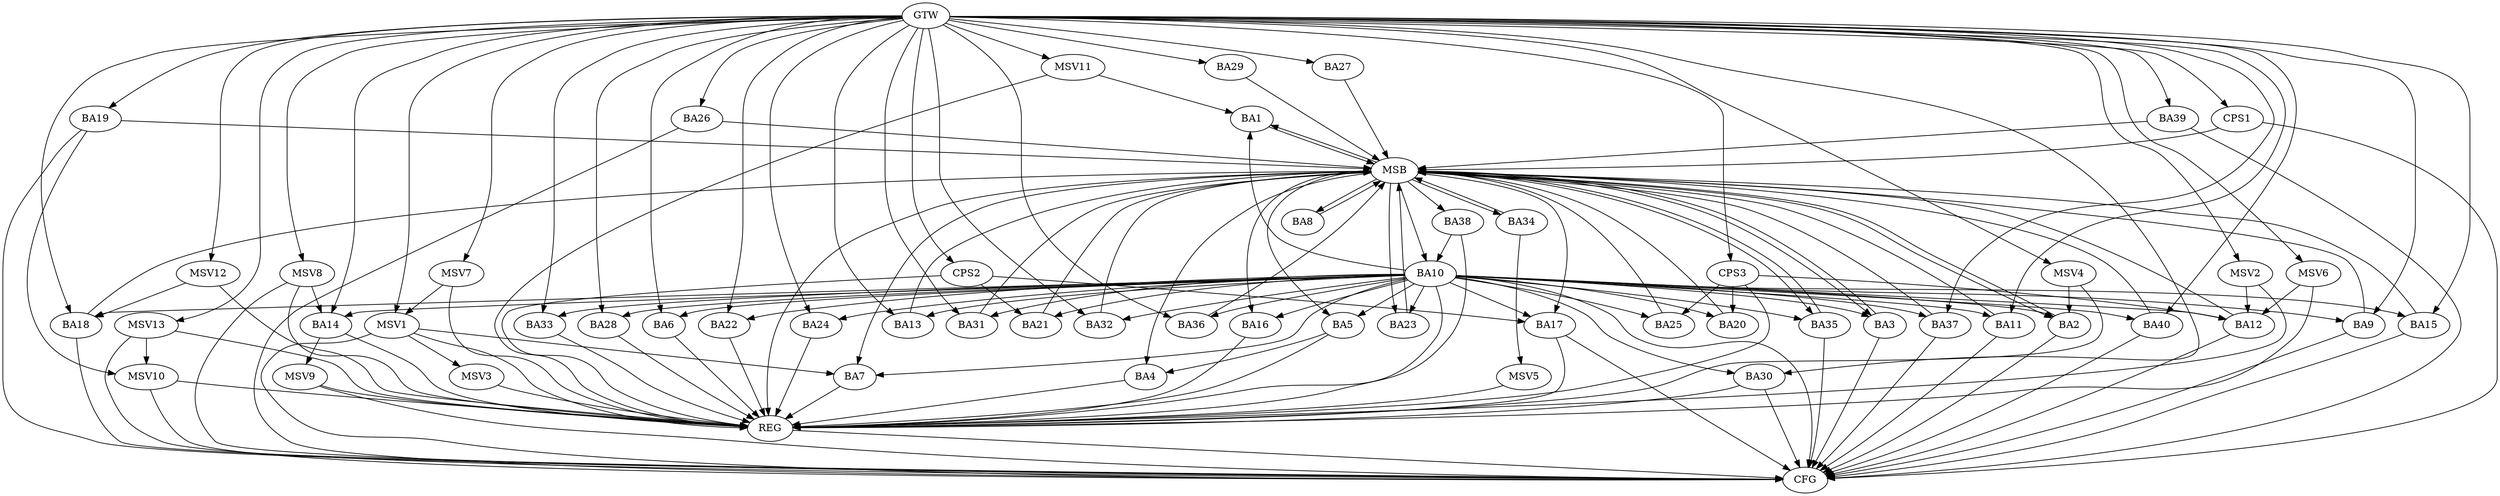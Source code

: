 strict digraph G {
  BA1 [ label="BA1" ];
  BA2 [ label="BA2" ];
  BA3 [ label="BA3" ];
  BA4 [ label="BA4" ];
  BA5 [ label="BA5" ];
  BA6 [ label="BA6" ];
  BA7 [ label="BA7" ];
  BA8 [ label="BA8" ];
  BA9 [ label="BA9" ];
  BA10 [ label="BA10" ];
  BA11 [ label="BA11" ];
  BA12 [ label="BA12" ];
  BA13 [ label="BA13" ];
  BA14 [ label="BA14" ];
  BA15 [ label="BA15" ];
  BA16 [ label="BA16" ];
  BA17 [ label="BA17" ];
  BA18 [ label="BA18" ];
  BA19 [ label="BA19" ];
  BA20 [ label="BA20" ];
  BA21 [ label="BA21" ];
  BA22 [ label="BA22" ];
  BA23 [ label="BA23" ];
  BA24 [ label="BA24" ];
  BA25 [ label="BA25" ];
  BA26 [ label="BA26" ];
  BA27 [ label="BA27" ];
  BA28 [ label="BA28" ];
  BA29 [ label="BA29" ];
  BA30 [ label="BA30" ];
  BA31 [ label="BA31" ];
  BA32 [ label="BA32" ];
  BA33 [ label="BA33" ];
  BA34 [ label="BA34" ];
  BA35 [ label="BA35" ];
  BA36 [ label="BA36" ];
  BA37 [ label="BA37" ];
  BA38 [ label="BA38" ];
  BA39 [ label="BA39" ];
  BA40 [ label="BA40" ];
  CPS1 [ label="CPS1" ];
  CPS2 [ label="CPS2" ];
  CPS3 [ label="CPS3" ];
  GTW [ label="GTW" ];
  REG [ label="REG" ];
  MSB [ label="MSB" ];
  CFG [ label="CFG" ];
  MSV1 [ label="MSV1" ];
  MSV2 [ label="MSV2" ];
  MSV3 [ label="MSV3" ];
  MSV4 [ label="MSV4" ];
  MSV5 [ label="MSV5" ];
  MSV6 [ label="MSV6" ];
  MSV7 [ label="MSV7" ];
  MSV8 [ label="MSV8" ];
  MSV9 [ label="MSV9" ];
  MSV10 [ label="MSV10" ];
  MSV11 [ label="MSV11" ];
  MSV12 [ label="MSV12" ];
  MSV13 [ label="MSV13" ];
  BA5 -> BA4;
  BA10 -> BA7;
  BA38 -> BA10;
  CPS2 -> BA21;
  CPS2 -> BA17;
  CPS3 -> BA20;
  CPS3 -> BA25;
  CPS3 -> BA12;
  GTW -> BA6;
  GTW -> BA9;
  GTW -> BA11;
  GTW -> BA13;
  GTW -> BA14;
  GTW -> BA15;
  GTW -> BA18;
  GTW -> BA19;
  GTW -> BA22;
  GTW -> BA24;
  GTW -> BA26;
  GTW -> BA27;
  GTW -> BA28;
  GTW -> BA29;
  GTW -> BA30;
  GTW -> BA31;
  GTW -> BA32;
  GTW -> BA33;
  GTW -> BA36;
  GTW -> BA37;
  GTW -> BA39;
  GTW -> BA40;
  GTW -> CPS1;
  GTW -> CPS2;
  GTW -> CPS3;
  BA4 -> REG;
  BA5 -> REG;
  BA6 -> REG;
  BA7 -> REG;
  BA10 -> REG;
  BA14 -> REG;
  BA16 -> REG;
  BA17 -> REG;
  BA22 -> REG;
  BA24 -> REG;
  BA28 -> REG;
  BA30 -> REG;
  BA33 -> REG;
  BA38 -> REG;
  CPS2 -> REG;
  CPS3 -> REG;
  BA1 -> MSB;
  MSB -> BA2;
  MSB -> REG;
  BA2 -> MSB;
  MSB -> BA1;
  BA3 -> MSB;
  BA8 -> MSB;
  MSB -> BA4;
  BA9 -> MSB;
  MSB -> BA3;
  BA11 -> MSB;
  BA12 -> MSB;
  MSB -> BA7;
  BA13 -> MSB;
  MSB -> BA10;
  BA15 -> MSB;
  BA18 -> MSB;
  MSB -> BA5;
  BA19 -> MSB;
  BA20 -> MSB;
  BA21 -> MSB;
  BA23 -> MSB;
  BA25 -> MSB;
  BA26 -> MSB;
  BA27 -> MSB;
  BA29 -> MSB;
  BA31 -> MSB;
  MSB -> BA16;
  BA32 -> MSB;
  BA34 -> MSB;
  MSB -> BA8;
  BA35 -> MSB;
  MSB -> BA34;
  BA36 -> MSB;
  BA37 -> MSB;
  MSB -> BA17;
  BA39 -> MSB;
  BA40 -> MSB;
  CPS1 -> MSB;
  MSB -> BA35;
  MSB -> BA23;
  MSB -> BA38;
  BA35 -> CFG;
  BA9 -> CFG;
  BA12 -> CFG;
  BA10 -> CFG;
  BA18 -> CFG;
  BA11 -> CFG;
  BA19 -> CFG;
  BA26 -> CFG;
  BA15 -> CFG;
  BA17 -> CFG;
  BA40 -> CFG;
  BA30 -> CFG;
  BA2 -> CFG;
  BA37 -> CFG;
  CPS1 -> CFG;
  BA3 -> CFG;
  BA39 -> CFG;
  REG -> CFG;
  BA10 -> BA21;
  BA10 -> BA2;
  BA10 -> BA28;
  BA10 -> BA35;
  BA10 -> BA6;
  BA10 -> BA5;
  BA10 -> BA23;
  BA10 -> BA20;
  BA10 -> BA13;
  BA10 -> BA24;
  BA10 -> BA17;
  BA10 -> BA32;
  BA10 -> BA40;
  BA10 -> BA33;
  BA10 -> BA25;
  BA10 -> BA18;
  BA10 -> BA3;
  BA10 -> BA12;
  BA10 -> BA31;
  BA10 -> BA14;
  BA10 -> BA9;
  BA10 -> BA1;
  BA10 -> BA16;
  BA10 -> BA22;
  BA10 -> BA11;
  BA10 -> BA36;
  BA10 -> BA15;
  BA10 -> BA30;
  BA10 -> BA37;
  MSV1 -> BA7;
  GTW -> MSV1;
  MSV1 -> REG;
  MSV1 -> CFG;
  MSV2 -> BA12;
  GTW -> MSV2;
  MSV2 -> REG;
  MSV1 -> MSV3;
  MSV3 -> REG;
  MSV4 -> BA2;
  GTW -> MSV4;
  MSV4 -> REG;
  BA34 -> MSV5;
  MSV5 -> REG;
  MSV6 -> BA12;
  GTW -> MSV6;
  MSV6 -> REG;
  MSV7 -> MSV1;
  GTW -> MSV7;
  MSV7 -> REG;
  MSV8 -> BA14;
  GTW -> MSV8;
  MSV8 -> REG;
  MSV8 -> CFG;
  BA14 -> MSV9;
  MSV9 -> REG;
  MSV9 -> CFG;
  BA19 -> MSV10;
  MSV10 -> REG;
  MSV10 -> CFG;
  MSV11 -> BA1;
  GTW -> MSV11;
  MSV11 -> REG;
  MSV12 -> BA18;
  GTW -> MSV12;
  MSV12 -> REG;
  MSV13 -> MSV10;
  GTW -> MSV13;
  MSV13 -> REG;
  MSV13 -> CFG;
}
